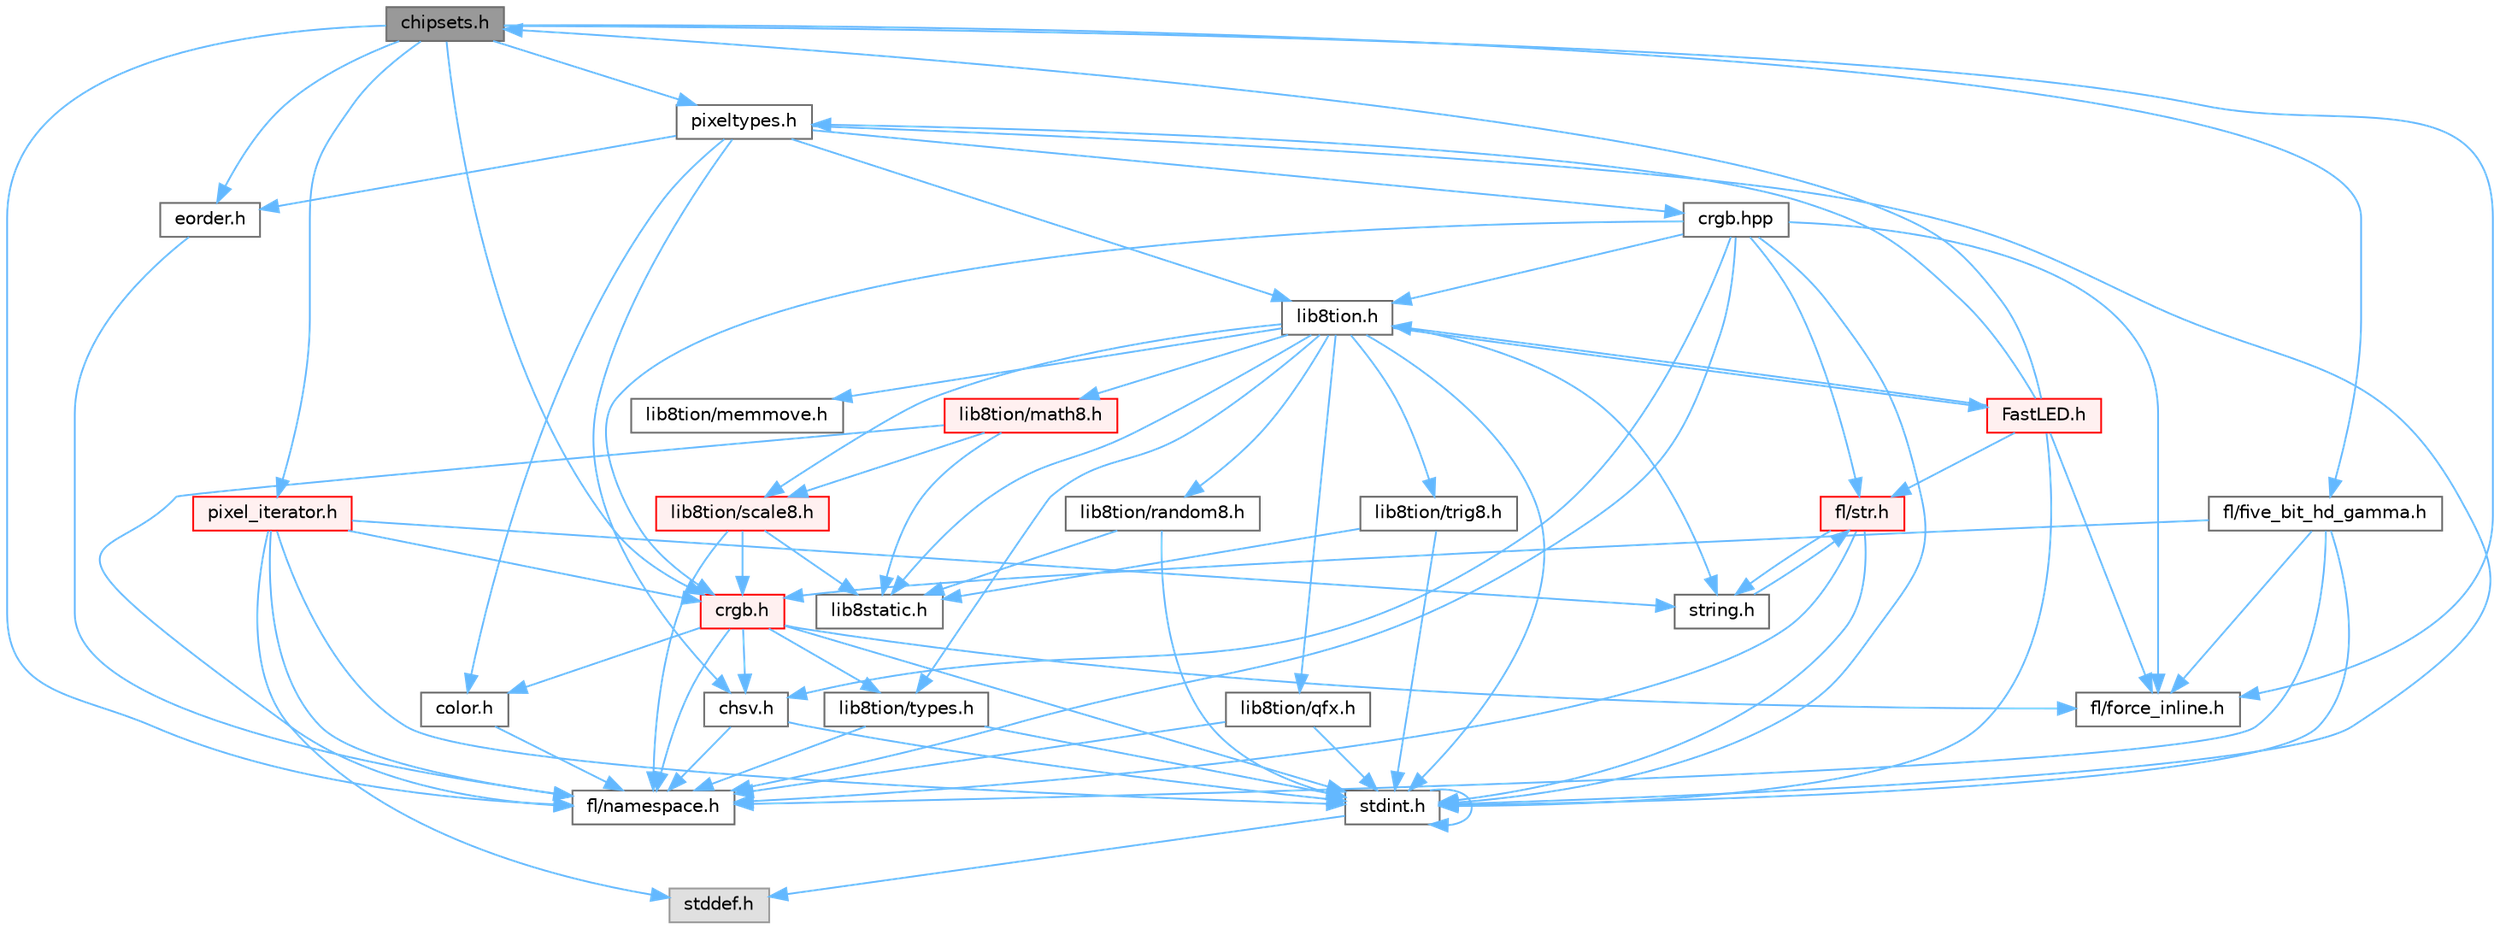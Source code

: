 digraph "chipsets.h"
{
 // INTERACTIVE_SVG=YES
 // LATEX_PDF_SIZE
  bgcolor="transparent";
  edge [fontname=Helvetica,fontsize=10,labelfontname=Helvetica,labelfontsize=10];
  node [fontname=Helvetica,fontsize=10,shape=box,height=0.2,width=0.4];
  Node1 [id="Node000001",label="chipsets.h",height=0.2,width=0.4,color="gray40", fillcolor="grey60", style="filled", fontcolor="black",tooltip="Contains the bulk of the definitions for the various LED chipsets supported."];
  Node1 -> Node2 [id="edge1_Node000001_Node000002",color="steelblue1",style="solid",tooltip=" "];
  Node2 [id="Node000002",label="pixeltypes.h",height=0.2,width=0.4,color="grey40", fillcolor="white", style="filled",URL="$d2/dba/pixeltypes_8h.html",tooltip="Includes defintions for RGB and HSV pixels."];
  Node2 -> Node3 [id="edge2_Node000002_Node000003",color="steelblue1",style="solid",tooltip=" "];
  Node3 [id="Node000003",label="stdint.h",height=0.2,width=0.4,color="grey40", fillcolor="white", style="filled",URL="$df/dd8/stdint_8h.html",tooltip=" "];
  Node3 -> Node4 [id="edge3_Node000003_Node000004",color="steelblue1",style="solid",tooltip=" "];
  Node4 [id="Node000004",label="stddef.h",height=0.2,width=0.4,color="grey60", fillcolor="#E0E0E0", style="filled",tooltip=" "];
  Node3 -> Node3 [id="edge4_Node000003_Node000003",color="steelblue1",style="solid",tooltip=" "];
  Node2 -> Node5 [id="edge5_Node000002_Node000005",color="steelblue1",style="solid",tooltip=" "];
  Node5 [id="Node000005",label="lib8tion.h",height=0.2,width=0.4,color="grey40", fillcolor="white", style="filled",URL="$df/da5/lib8tion_8h.html",tooltip="Fast, efficient 8-bit math functions specifically designed for high-performance LED programming."];
  Node5 -> Node6 [id="edge6_Node000005_Node000006",color="steelblue1",style="solid",tooltip=" "];
  Node6 [id="Node000006",label="FastLED.h",height=0.2,width=0.4,color="red", fillcolor="#FFF0F0", style="filled",URL="$db/d97/_fast_l_e_d_8h.html",tooltip="central include file for FastLED, defines the CFastLED class/object"];
  Node6 -> Node3 [id="edge7_Node000006_Node000003",color="steelblue1",style="solid",tooltip=" "];
  Node6 -> Node9 [id="edge8_Node000006_Node000009",color="steelblue1",style="solid",tooltip=" "];
  Node9 [id="Node000009",label="fl/force_inline.h",height=0.2,width=0.4,color="grey40", fillcolor="white", style="filled",URL="$d4/d64/force__inline_8h.html",tooltip=" "];
  Node6 -> Node5 [id="edge9_Node000006_Node000005",color="steelblue1",style="solid",tooltip=" "];
  Node6 -> Node2 [id="edge10_Node000006_Node000002",color="steelblue1",style="solid",tooltip=" "];
  Node6 -> Node1 [id="edge11_Node000006_Node000001",color="steelblue1",style="solid",tooltip=" "];
  Node6 -> Node36 [id="edge12_Node000006_Node000036",color="steelblue1",style="solid",tooltip=" "];
  Node36 [id="Node000036",label="fl/str.h",height=0.2,width=0.4,color="red", fillcolor="#FFF0F0", style="filled",URL="$d1/d93/str_8h.html",tooltip=" "];
  Node36 -> Node3 [id="edge13_Node000036_Node000003",color="steelblue1",style="solid",tooltip=" "];
  Node36 -> Node35 [id="edge14_Node000036_Node000035",color="steelblue1",style="solid",tooltip=" "];
  Node35 [id="Node000035",label="string.h",height=0.2,width=0.4,color="grey40", fillcolor="white", style="filled",URL="$da/d66/string_8h.html",tooltip=" "];
  Node35 -> Node36 [id="edge15_Node000035_Node000036",color="steelblue1",style="solid",tooltip=" "];
  Node36 -> Node14 [id="edge16_Node000036_Node000014",color="steelblue1",style="solid",tooltip=" "];
  Node14 [id="Node000014",label="fl/namespace.h",height=0.2,width=0.4,color="grey40", fillcolor="white", style="filled",URL="$df/d2a/namespace_8h.html",tooltip="Implements the FastLED namespace macros."];
  Node5 -> Node29 [id="edge17_Node000005_Node000029",color="steelblue1",style="solid",tooltip=" "];
  Node29 [id="Node000029",label="lib8tion/types.h",height=0.2,width=0.4,color="grey40", fillcolor="white", style="filled",URL="$d9/ddf/lib8tion_2types_8h.html",tooltip="Defines fractional types used for lib8tion functions."];
  Node29 -> Node3 [id="edge18_Node000029_Node000003",color="steelblue1",style="solid",tooltip=" "];
  Node29 -> Node14 [id="edge19_Node000029_Node000014",color="steelblue1",style="solid",tooltip=" "];
  Node5 -> Node3 [id="edge20_Node000005_Node000003",color="steelblue1",style="solid",tooltip=" "];
  Node5 -> Node24 [id="edge21_Node000005_Node000024",color="steelblue1",style="solid",tooltip=" "];
  Node24 [id="Node000024",label="lib8static.h",height=0.2,width=0.4,color="grey40", fillcolor="white", style="filled",URL="$d4/d7a/lib8static_8h.html",tooltip="Defines static inlining macros for lib8tion functions."];
  Node5 -> Node82 [id="edge22_Node000005_Node000082",color="steelblue1",style="solid",tooltip=" "];
  Node82 [id="Node000082",label="lib8tion/qfx.h",height=0.2,width=0.4,color="grey40", fillcolor="white", style="filled",URL="$d2/d19/qfx_8h.html",tooltip=" "];
  Node82 -> Node3 [id="edge23_Node000082_Node000003",color="steelblue1",style="solid",tooltip=" "];
  Node82 -> Node14 [id="edge24_Node000082_Node000014",color="steelblue1",style="solid",tooltip=" "];
  Node5 -> Node78 [id="edge25_Node000005_Node000078",color="steelblue1",style="solid",tooltip=" "];
  Node78 [id="Node000078",label="lib8tion/memmove.h",height=0.2,width=0.4,color="grey40", fillcolor="white", style="filled",URL="$d9/d72/memmove_8h.html",tooltip=" "];
  Node5 -> Node35 [id="edge26_Node000005_Node000035",color="steelblue1",style="solid",tooltip=" "];
  Node5 -> Node102 [id="edge27_Node000005_Node000102",color="steelblue1",style="solid",tooltip=" "];
  Node102 [id="Node000102",label="lib8tion/math8.h",height=0.2,width=0.4,color="red", fillcolor="#FFF0F0", style="filled",URL="$d5/dd1/math8_8h.html",tooltip="Fast, efficient 8-bit math functions specifically designed for high-performance LED programming."];
  Node102 -> Node32 [id="edge28_Node000102_Node000032",color="steelblue1",style="solid",tooltip=" "];
  Node32 [id="Node000032",label="lib8tion/scale8.h",height=0.2,width=0.4,color="red", fillcolor="#FFF0F0", style="filled",URL="$db/d91/scale8_8h.html",tooltip="Fast, efficient 8-bit scaling functions specifically designed for high-performance LED programming."];
  Node32 -> Node24 [id="edge29_Node000032_Node000024",color="steelblue1",style="solid",tooltip=" "];
  Node32 -> Node27 [id="edge30_Node000032_Node000027",color="steelblue1",style="solid",tooltip=" "];
  Node27 [id="Node000027",label="crgb.h",height=0.2,width=0.4,color="red", fillcolor="#FFF0F0", style="filled",URL="$db/dd1/crgb_8h.html",tooltip="Defines the red, green, and blue (RGB) pixel struct."];
  Node27 -> Node3 [id="edge31_Node000027_Node000003",color="steelblue1",style="solid",tooltip=" "];
  Node27 -> Node28 [id="edge32_Node000027_Node000028",color="steelblue1",style="solid",tooltip=" "];
  Node28 [id="Node000028",label="chsv.h",height=0.2,width=0.4,color="grey40", fillcolor="white", style="filled",URL="$d8/dd0/chsv_8h.html",tooltip="Defines the hue, saturation, and value (HSV) pixel struct."];
  Node28 -> Node3 [id="edge33_Node000028_Node000003",color="steelblue1",style="solid",tooltip=" "];
  Node28 -> Node14 [id="edge34_Node000028_Node000014",color="steelblue1",style="solid",tooltip=" "];
  Node27 -> Node14 [id="edge35_Node000027_Node000014",color="steelblue1",style="solid",tooltip=" "];
  Node27 -> Node20 [id="edge36_Node000027_Node000020",color="steelblue1",style="solid",tooltip=" "];
  Node20 [id="Node000020",label="color.h",height=0.2,width=0.4,color="grey40", fillcolor="white", style="filled",URL="$d2/d6b/src_2color_8h.html",tooltip="Contains definitions for color correction and temperature."];
  Node20 -> Node14 [id="edge37_Node000020_Node000014",color="steelblue1",style="solid",tooltip=" "];
  Node27 -> Node29 [id="edge38_Node000027_Node000029",color="steelblue1",style="solid",tooltip=" "];
  Node27 -> Node9 [id="edge39_Node000027_Node000009",color="steelblue1",style="solid",tooltip=" "];
  Node32 -> Node14 [id="edge40_Node000032_Node000014",color="steelblue1",style="solid",tooltip=" "];
  Node102 -> Node24 [id="edge41_Node000102_Node000024",color="steelblue1",style="solid",tooltip=" "];
  Node102 -> Node14 [id="edge42_Node000102_Node000014",color="steelblue1",style="solid",tooltip=" "];
  Node5 -> Node32 [id="edge43_Node000005_Node000032",color="steelblue1",style="solid",tooltip=" "];
  Node5 -> Node103 [id="edge44_Node000005_Node000103",color="steelblue1",style="solid",tooltip=" "];
  Node103 [id="Node000103",label="lib8tion/random8.h",height=0.2,width=0.4,color="grey40", fillcolor="white", style="filled",URL="$d9/dfa/random8_8h.html",tooltip="Fast, efficient random number generators specifically designed for high-performance LED programming."];
  Node103 -> Node3 [id="edge45_Node000103_Node000003",color="steelblue1",style="solid",tooltip=" "];
  Node103 -> Node24 [id="edge46_Node000103_Node000024",color="steelblue1",style="solid",tooltip=" "];
  Node5 -> Node104 [id="edge47_Node000005_Node000104",color="steelblue1",style="solid",tooltip=" "];
  Node104 [id="Node000104",label="lib8tion/trig8.h",height=0.2,width=0.4,color="grey40", fillcolor="white", style="filled",URL="$d3/db9/trig8_8h.html",tooltip="Fast, efficient 8-bit trigonometry functions specifically designed for high-performance LED programmi..."];
  Node104 -> Node3 [id="edge48_Node000104_Node000003",color="steelblue1",style="solid",tooltip=" "];
  Node104 -> Node24 [id="edge49_Node000104_Node000024",color="steelblue1",style="solid",tooltip=" "];
  Node2 -> Node20 [id="edge50_Node000002_Node000020",color="steelblue1",style="solid",tooltip=" "];
  Node2 -> Node21 [id="edge51_Node000002_Node000021",color="steelblue1",style="solid",tooltip=" "];
  Node21 [id="Node000021",label="eorder.h",height=0.2,width=0.4,color="grey40", fillcolor="white", style="filled",URL="$db/d07/eorder_8h.html",tooltip="Defines color channel ordering enumerations."];
  Node21 -> Node14 [id="edge52_Node000021_Node000014",color="steelblue1",style="solid",tooltip=" "];
  Node2 -> Node28 [id="edge53_Node000002_Node000028",color="steelblue1",style="solid",tooltip=" "];
  Node2 -> Node105 [id="edge54_Node000002_Node000105",color="steelblue1",style="solid",tooltip=" "];
  Node105 [id="Node000105",label="crgb.hpp",height=0.2,width=0.4,color="grey40", fillcolor="white", style="filled",URL="$d0/d4b/crgb_8hpp.html",tooltip="Defines utility functions for the red, green, and blue (RGB) pixel struct."];
  Node105 -> Node3 [id="edge55_Node000105_Node000003",color="steelblue1",style="solid",tooltip=" "];
  Node105 -> Node28 [id="edge56_Node000105_Node000028",color="steelblue1",style="solid",tooltip=" "];
  Node105 -> Node27 [id="edge57_Node000105_Node000027",color="steelblue1",style="solid",tooltip=" "];
  Node105 -> Node5 [id="edge58_Node000105_Node000005",color="steelblue1",style="solid",tooltip=" "];
  Node105 -> Node14 [id="edge59_Node000105_Node000014",color="steelblue1",style="solid",tooltip=" "];
  Node105 -> Node9 [id="edge60_Node000105_Node000009",color="steelblue1",style="solid",tooltip=" "];
  Node105 -> Node36 [id="edge61_Node000105_Node000036",color="steelblue1",style="solid",tooltip=" "];
  Node1 -> Node26 [id="edge62_Node000001_Node000026",color="steelblue1",style="solid",tooltip=" "];
  Node26 [id="Node000026",label="fl/five_bit_hd_gamma.h",height=0.2,width=0.4,color="grey40", fillcolor="white", style="filled",URL="$dc/d44/five__bit__hd__gamma_8h.html",tooltip="Declares functions for five-bit gamma correction."];
  Node26 -> Node3 [id="edge63_Node000026_Node000003",color="steelblue1",style="solid",tooltip=" "];
  Node26 -> Node27 [id="edge64_Node000026_Node000027",color="steelblue1",style="solid",tooltip=" "];
  Node26 -> Node9 [id="edge65_Node000026_Node000009",color="steelblue1",style="solid",tooltip=" "];
  Node26 -> Node14 [id="edge66_Node000026_Node000014",color="steelblue1",style="solid",tooltip=" "];
  Node1 -> Node9 [id="edge67_Node000001_Node000009",color="steelblue1",style="solid",tooltip=" "];
  Node1 -> Node34 [id="edge68_Node000001_Node000034",color="steelblue1",style="solid",tooltip=" "];
  Node34 [id="Node000034",label="pixel_iterator.h",height=0.2,width=0.4,color="red", fillcolor="#FFF0F0", style="filled",URL="$d8/d6c/pixel__iterator_8h.html",tooltip="Non-templated low level pixel data writing class."];
  Node34 -> Node4 [id="edge69_Node000034_Node000004",color="steelblue1",style="solid",tooltip=" "];
  Node34 -> Node3 [id="edge70_Node000034_Node000003",color="steelblue1",style="solid",tooltip=" "];
  Node34 -> Node35 [id="edge71_Node000034_Node000035",color="steelblue1",style="solid",tooltip=" "];
  Node34 -> Node14 [id="edge72_Node000034_Node000014",color="steelblue1",style="solid",tooltip=" "];
  Node34 -> Node27 [id="edge73_Node000034_Node000027",color="steelblue1",style="solid",tooltip=" "];
  Node1 -> Node27 [id="edge74_Node000001_Node000027",color="steelblue1",style="solid",tooltip=" "];
  Node1 -> Node21 [id="edge75_Node000001_Node000021",color="steelblue1",style="solid",tooltip=" "];
  Node1 -> Node14 [id="edge76_Node000001_Node000014",color="steelblue1",style="solid",tooltip=" "];
}
